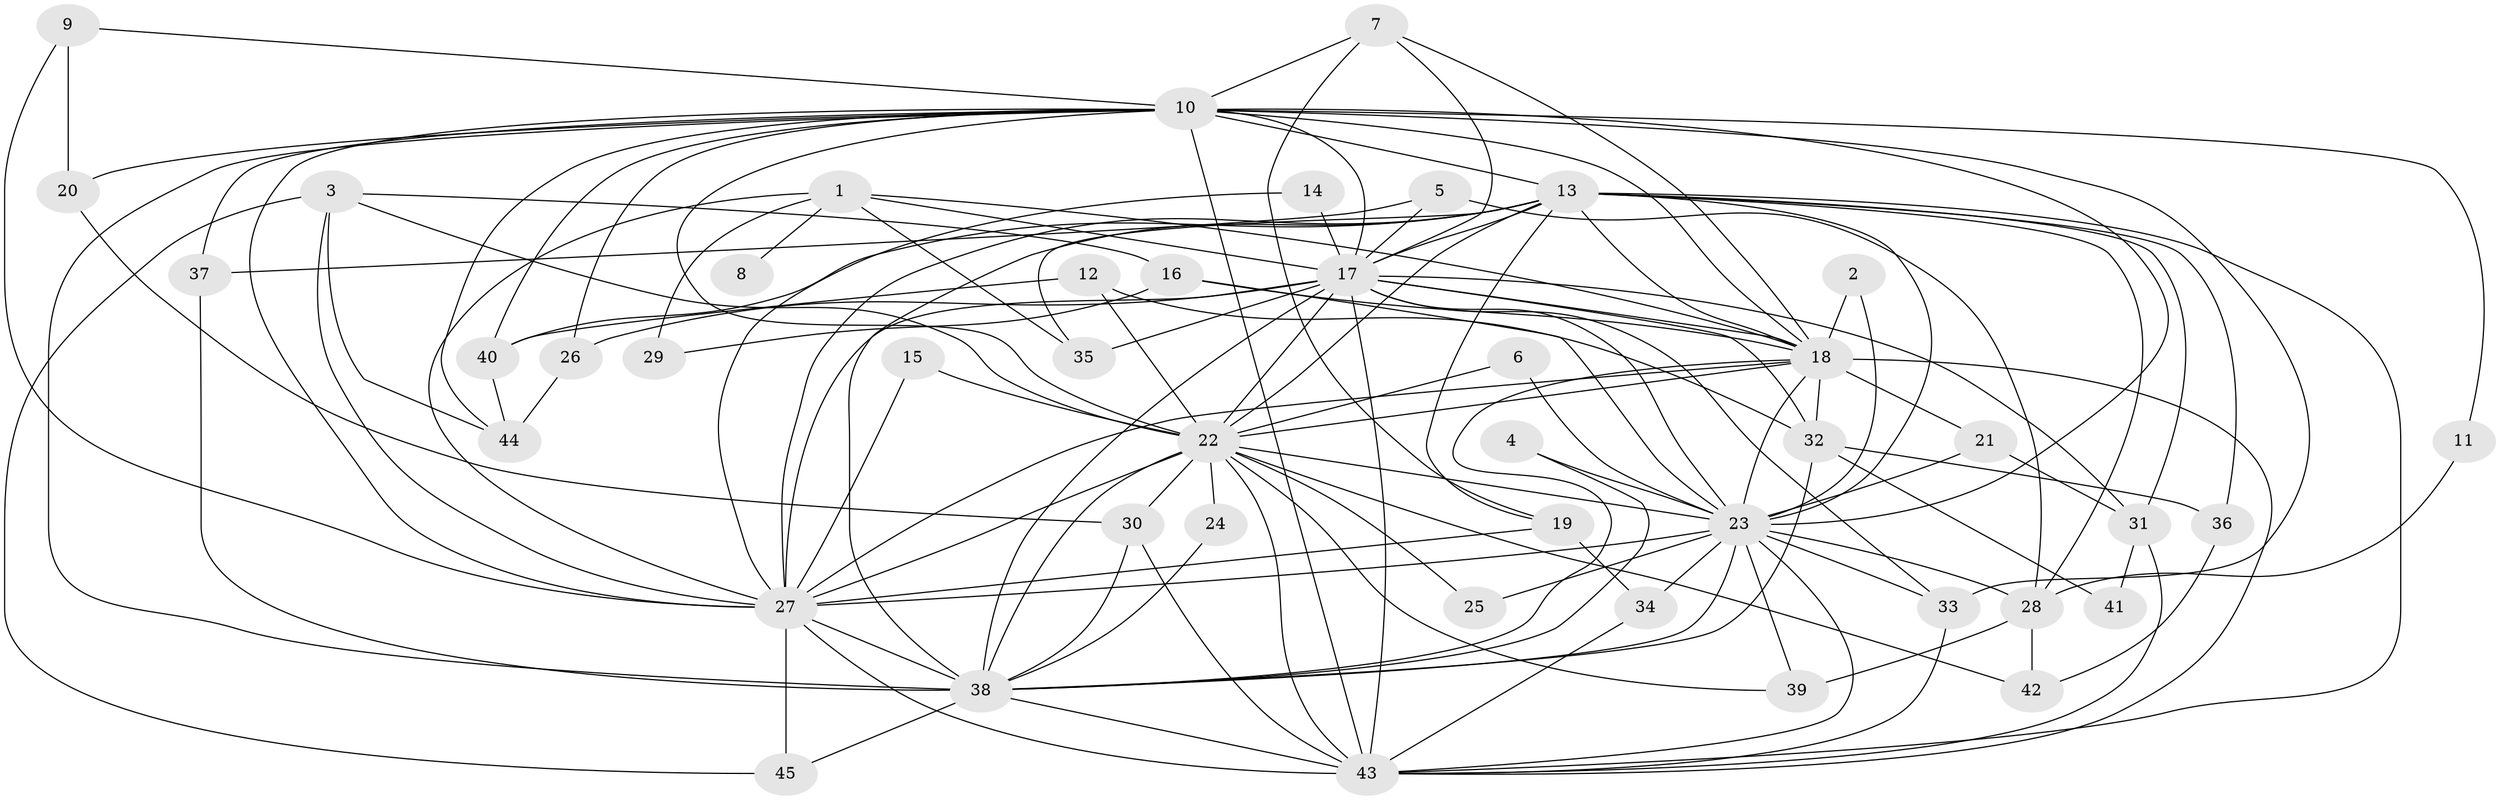 // original degree distribution, {21: 0.02247191011235955, 22: 0.02247191011235955, 23: 0.011235955056179775, 19: 0.011235955056179775, 18: 0.033707865168539325, 11: 0.011235955056179775, 7: 0.02247191011235955, 2: 0.5617977528089888, 4: 0.12359550561797752, 5: 0.02247191011235955, 3: 0.14606741573033707, 6: 0.011235955056179775}
// Generated by graph-tools (version 1.1) at 2025/01/03/09/25 03:01:18]
// undirected, 45 vertices, 127 edges
graph export_dot {
graph [start="1"]
  node [color=gray90,style=filled];
  1;
  2;
  3;
  4;
  5;
  6;
  7;
  8;
  9;
  10;
  11;
  12;
  13;
  14;
  15;
  16;
  17;
  18;
  19;
  20;
  21;
  22;
  23;
  24;
  25;
  26;
  27;
  28;
  29;
  30;
  31;
  32;
  33;
  34;
  35;
  36;
  37;
  38;
  39;
  40;
  41;
  42;
  43;
  44;
  45;
  1 -- 8 [weight=1.0];
  1 -- 17 [weight=1.0];
  1 -- 18 [weight=1.0];
  1 -- 27 [weight=1.0];
  1 -- 29 [weight=1.0];
  1 -- 35 [weight=1.0];
  2 -- 18 [weight=1.0];
  2 -- 23 [weight=1.0];
  3 -- 16 [weight=1.0];
  3 -- 22 [weight=1.0];
  3 -- 27 [weight=1.0];
  3 -- 44 [weight=1.0];
  3 -- 45 [weight=1.0];
  4 -- 23 [weight=1.0];
  4 -- 38 [weight=1.0];
  5 -- 17 [weight=1.0];
  5 -- 28 [weight=1.0];
  5 -- 37 [weight=1.0];
  6 -- 22 [weight=1.0];
  6 -- 23 [weight=1.0];
  7 -- 10 [weight=1.0];
  7 -- 17 [weight=1.0];
  7 -- 18 [weight=1.0];
  7 -- 19 [weight=1.0];
  9 -- 10 [weight=1.0];
  9 -- 20 [weight=1.0];
  9 -- 27 [weight=1.0];
  10 -- 11 [weight=1.0];
  10 -- 13 [weight=3.0];
  10 -- 17 [weight=2.0];
  10 -- 18 [weight=1.0];
  10 -- 20 [weight=1.0];
  10 -- 22 [weight=1.0];
  10 -- 23 [weight=1.0];
  10 -- 26 [weight=1.0];
  10 -- 27 [weight=1.0];
  10 -- 33 [weight=1.0];
  10 -- 37 [weight=1.0];
  10 -- 38 [weight=2.0];
  10 -- 40 [weight=1.0];
  10 -- 43 [weight=1.0];
  10 -- 44 [weight=1.0];
  11 -- 28 [weight=1.0];
  12 -- 22 [weight=1.0];
  12 -- 32 [weight=1.0];
  12 -- 40 [weight=1.0];
  13 -- 17 [weight=2.0];
  13 -- 18 [weight=2.0];
  13 -- 19 [weight=1.0];
  13 -- 22 [weight=1.0];
  13 -- 23 [weight=1.0];
  13 -- 27 [weight=1.0];
  13 -- 28 [weight=1.0];
  13 -- 31 [weight=1.0];
  13 -- 35 [weight=1.0];
  13 -- 36 [weight=2.0];
  13 -- 38 [weight=2.0];
  13 -- 40 [weight=1.0];
  13 -- 43 [weight=2.0];
  14 -- 17 [weight=2.0];
  14 -- 27 [weight=1.0];
  15 -- 22 [weight=1.0];
  15 -- 27 [weight=1.0];
  16 -- 18 [weight=1.0];
  16 -- 23 [weight=1.0];
  16 -- 29 [weight=1.0];
  17 -- 18 [weight=2.0];
  17 -- 22 [weight=2.0];
  17 -- 23 [weight=3.0];
  17 -- 26 [weight=2.0];
  17 -- 27 [weight=2.0];
  17 -- 31 [weight=2.0];
  17 -- 32 [weight=1.0];
  17 -- 33 [weight=1.0];
  17 -- 35 [weight=1.0];
  17 -- 38 [weight=3.0];
  17 -- 43 [weight=2.0];
  18 -- 21 [weight=1.0];
  18 -- 22 [weight=3.0];
  18 -- 23 [weight=2.0];
  18 -- 27 [weight=1.0];
  18 -- 32 [weight=1.0];
  18 -- 38 [weight=1.0];
  18 -- 43 [weight=1.0];
  19 -- 27 [weight=1.0];
  19 -- 34 [weight=1.0];
  20 -- 30 [weight=1.0];
  21 -- 23 [weight=1.0];
  21 -- 31 [weight=1.0];
  22 -- 23 [weight=1.0];
  22 -- 24 [weight=1.0];
  22 -- 25 [weight=1.0];
  22 -- 27 [weight=1.0];
  22 -- 30 [weight=1.0];
  22 -- 38 [weight=1.0];
  22 -- 39 [weight=1.0];
  22 -- 42 [weight=1.0];
  22 -- 43 [weight=2.0];
  23 -- 25 [weight=1.0];
  23 -- 27 [weight=1.0];
  23 -- 28 [weight=1.0];
  23 -- 33 [weight=1.0];
  23 -- 34 [weight=1.0];
  23 -- 38 [weight=1.0];
  23 -- 39 [weight=1.0];
  23 -- 43 [weight=2.0];
  24 -- 38 [weight=1.0];
  26 -- 44 [weight=1.0];
  27 -- 38 [weight=1.0];
  27 -- 43 [weight=3.0];
  27 -- 45 [weight=1.0];
  28 -- 39 [weight=1.0];
  28 -- 42 [weight=1.0];
  30 -- 38 [weight=1.0];
  30 -- 43 [weight=1.0];
  31 -- 41 [weight=1.0];
  31 -- 43 [weight=1.0];
  32 -- 36 [weight=2.0];
  32 -- 38 [weight=1.0];
  32 -- 41 [weight=1.0];
  33 -- 43 [weight=1.0];
  34 -- 43 [weight=1.0];
  36 -- 42 [weight=1.0];
  37 -- 38 [weight=1.0];
  38 -- 43 [weight=1.0];
  38 -- 45 [weight=1.0];
  40 -- 44 [weight=1.0];
}
